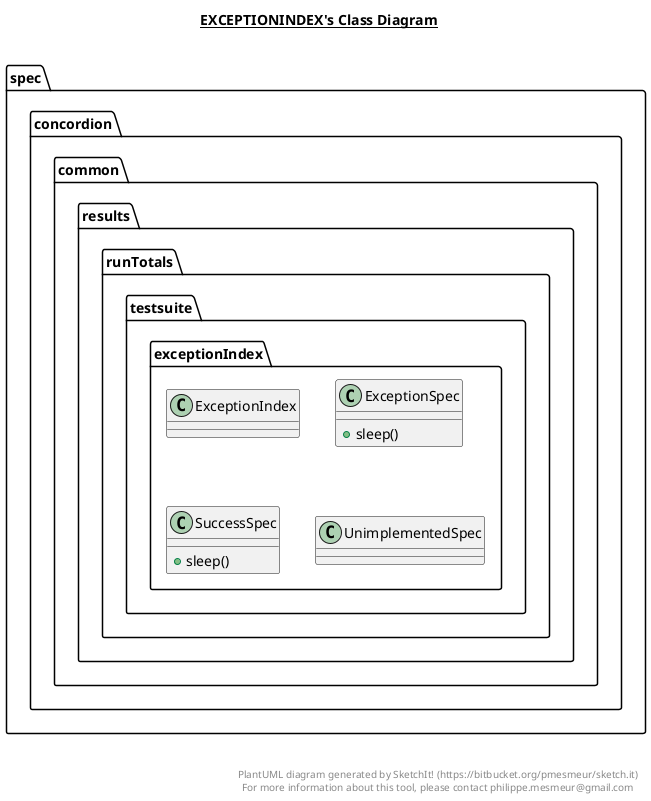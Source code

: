 @startuml

title __EXCEPTIONINDEX's Class Diagram__\n

  package spec.concordion.common.results.runTotals {
    package spec.concordion.common.results.runTotals.testsuite {
      package spec.concordion.common.results.runTotals.testsuite.exceptionIndex {
        class ExceptionIndex {
        }
      }
    }
  }
  

  package spec.concordion.common.results.runTotals {
    package spec.concordion.common.results.runTotals.testsuite {
      package spec.concordion.common.results.runTotals.testsuite.exceptionIndex {
        class ExceptionSpec {
            + sleep()
        }
      }
    }
  }
  

  package spec.concordion.common.results.runTotals {
    package spec.concordion.common.results.runTotals.testsuite {
      package spec.concordion.common.results.runTotals.testsuite.exceptionIndex {
        class SuccessSpec {
            + sleep()
        }
      }
    }
  }
  

  package spec.concordion.common.results.runTotals {
    package spec.concordion.common.results.runTotals.testsuite {
      package spec.concordion.common.results.runTotals.testsuite.exceptionIndex {
        class UnimplementedSpec {
        }
      }
    }
  }
  



right footer


PlantUML diagram generated by SketchIt! (https://bitbucket.org/pmesmeur/sketch.it)
For more information about this tool, please contact philippe.mesmeur@gmail.com
endfooter

@enduml
